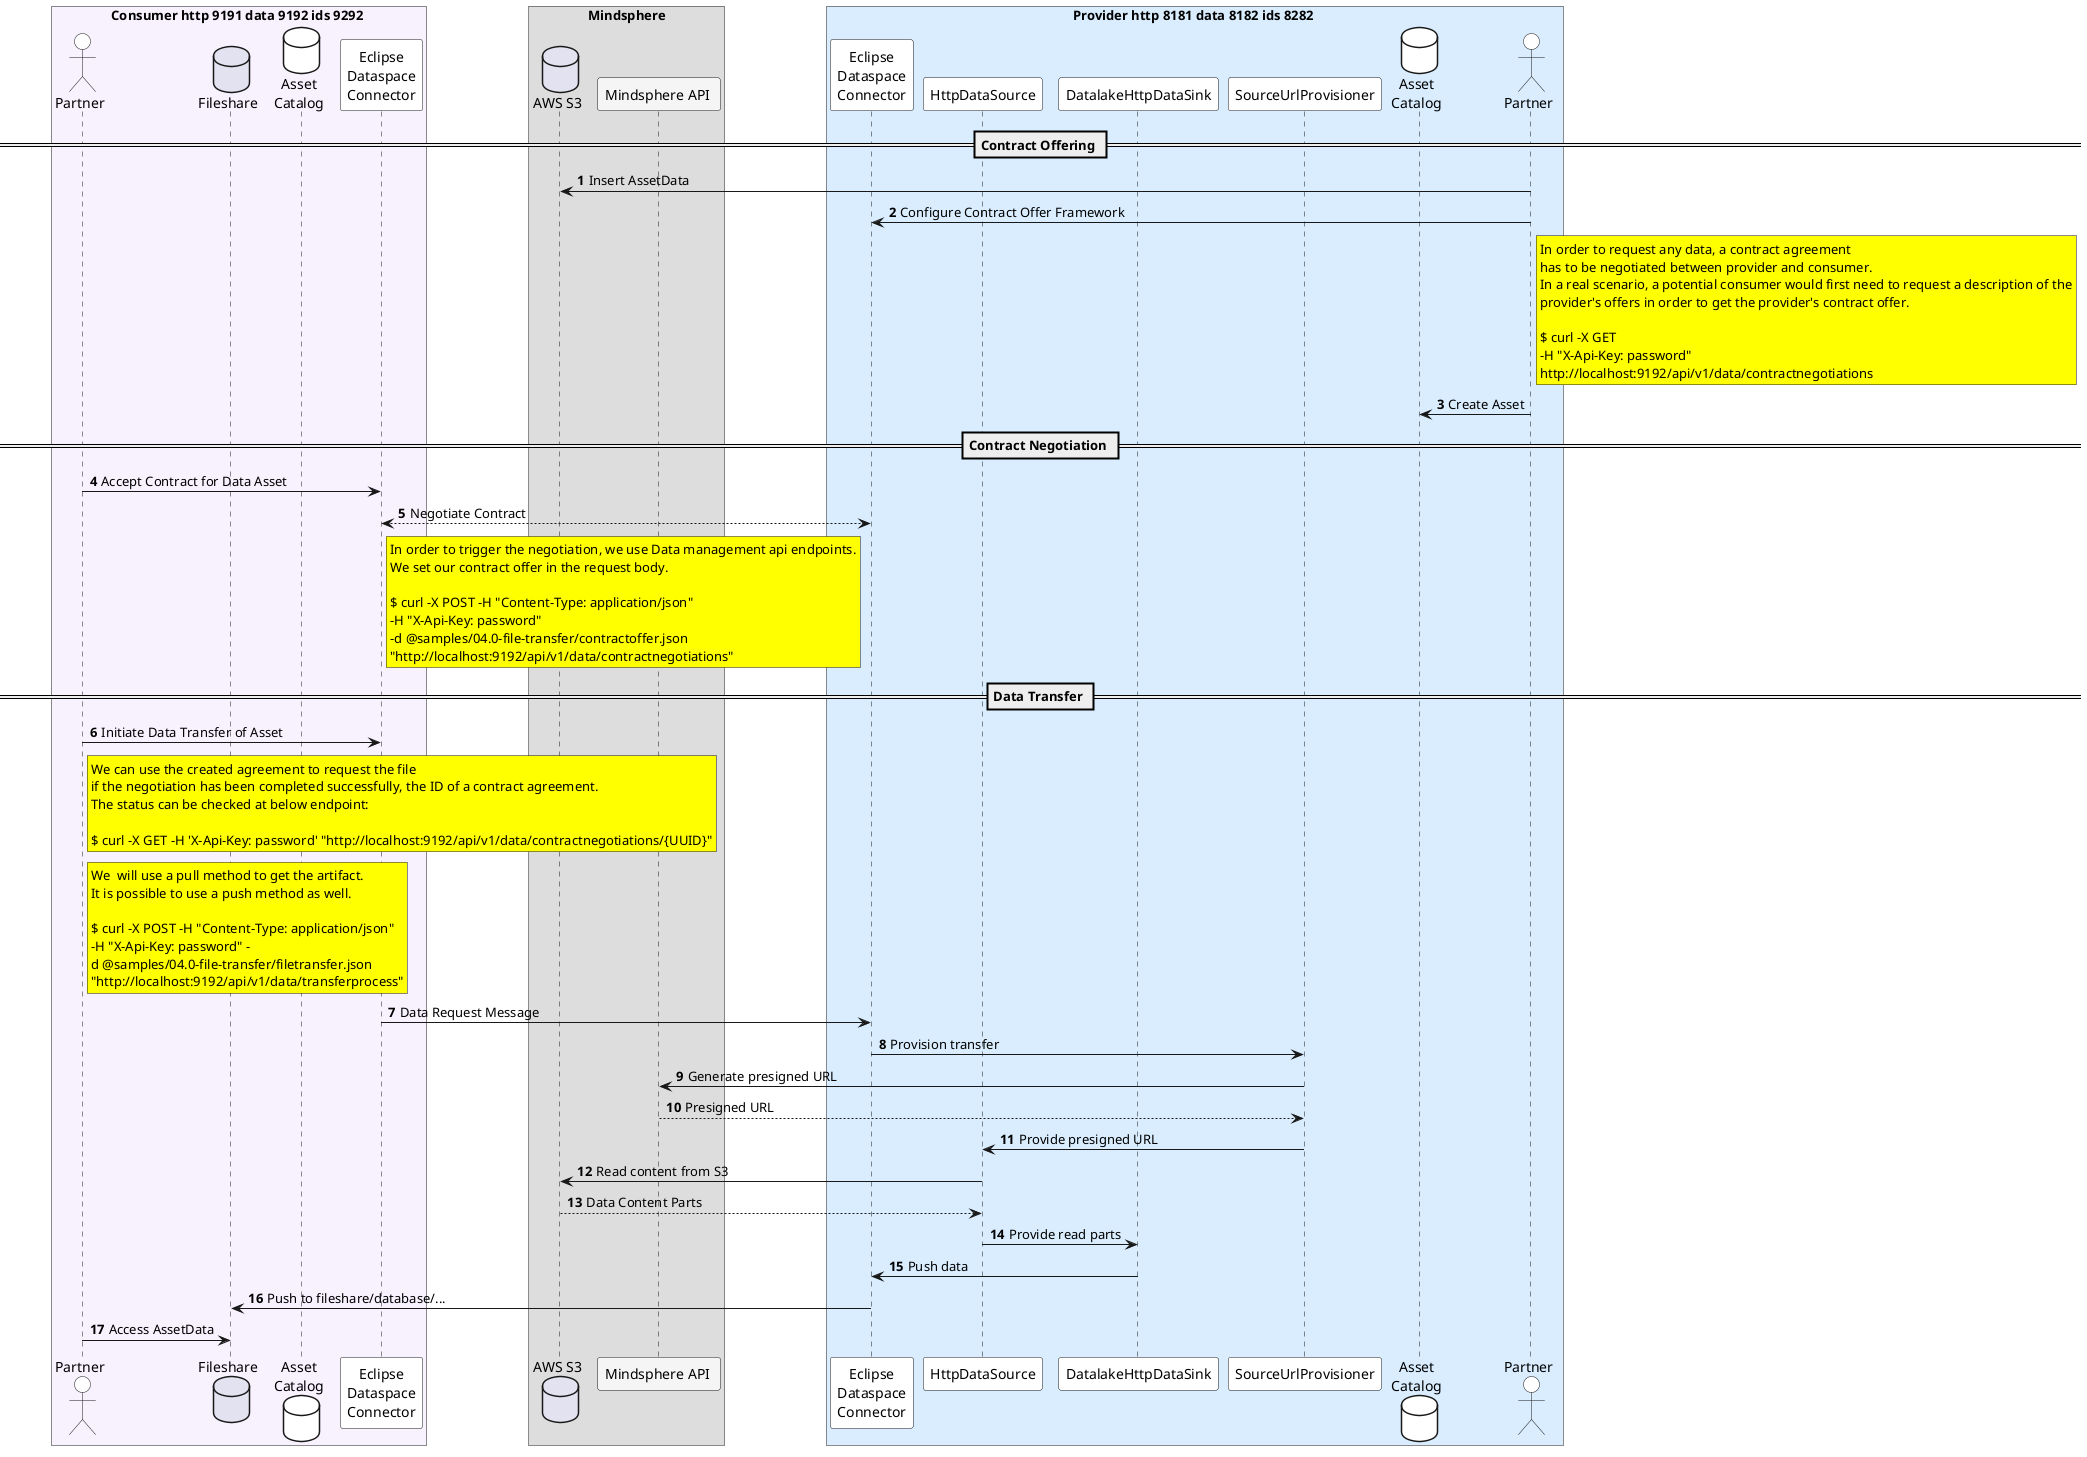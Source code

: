 @startuml

autonumber

skinparam BoxPadding 50

skinParam NoteBackgroundColor WhiteSmoke
skinParam NoteFontColor Black
skinParam ParticipantBackgroundColor WhiteSmoke
skinParam ActorBackgroundColor WhiteSmoke
skinParam AgentBackgroundColor White
skinParam AgentBorderColor SkyBlue
skinparam shadowing false

!define ConsumerColor f8f2ff
!define ProviderColor d9edff
!define WarningColor Business
!define LeadColor Technology

box Consumer http 9191 data 9192 ids 9292 #ConsumerColor
    actor Partner1 as "Partner" #white
    database FileShare1 as "Fileshare"
    database AssetCatalogConsumer as "Asset\nCatalog" #white
    participant ConnectorConsumer as "Eclipse\nDataspace\nConnector" #white
end box

box "Mindsphere"
    database FileShare2 as "AWS S3"
    participant MindsphereAPI as "Mindsphere API "
end box

box Provider http 8181 data 8182 ids 8282 #ProviderColor
    participant ConnectorProvider as "Eclipse\nDataspace\nConnector" #white
    participant HttpDataSource as "HttpDataSource" #white
    participant DatalakeHttpDataSink as "DatalakeHttpDataSink" #white
    participant SourceUrlProvisioner as "SourceUrlProvisioner" #white
    database AssetCatalogProvider as "Asset\nCatalog" #white
    actor Partner2 as "Partner" #white
end box

== Contract Offering ==

Partner2 -> FileShare2 : Insert AssetData
Partner2 -> ConnectorProvider : Configure Contract Offer Framework
rnote right Partner2 #yellow
In order to request any data, a contract agreement
has to be negotiated between provider and consumer.
In a real scenario, a potential consumer would first need to request a description of the
provider's offers in order to get the provider's contract offer.

$ curl -X GET
-H "X-Api-Key: password"
http://localhost:9192/api/v1/data/contractnegotiations
end note
Partner2 -> AssetCatalogProvider : Create Asset

== Contract Negotiation ==
Partner1 -> ConnectorConsumer : Accept Contract for Data Asset
ConnectorConsumer <--> ConnectorProvider : Negotiate Contract
rnote right ConnectorConsumer #yellow
In order to trigger the negotiation, we use Data management api endpoints.
We set our contract offer in the request body.

$ curl -X POST -H "Content-Type: application/json"
-H "X-Api-Key: password"
-d @samples/04.0-file-transfer/contractoffer.json
"http://localhost:9192/api/v1/data/contractnegotiations"
end note
== Data Transfer ==
Partner1 -> ConnectorConsumer : Initiate Data Transfer of Asset
rnote right Partner1 #yellow
We can use the created agreement to request the file
if the negotiation has been completed successfully, the ID of a contract agreement.
The status can be checked at below endpoint:

$ curl -X GET -H 'X-Api-Key: password' "http://localhost:9192/api/v1/data/contractnegotiations/{UUID}"
end note

rnote right Partner1 #yellow
We  will use a pull method to get the artifact.
It is possible to use a push method as well.

$ curl -X POST -H "Content-Type: application/json"
-H "X-Api-Key: password" -
d @samples/04.0-file-transfer/filetransfer.json
"http://localhost:9192/api/v1/data/transferprocess"
end note


ConnectorConsumer -> ConnectorProvider : Data Request Message
ConnectorProvider -> SourceUrlProvisioner : Provision transfer
SourceUrlProvisioner -> MindsphereAPI : Generate presigned URL
return Presigned URL
SourceUrlProvisioner -> HttpDataSource : Provide presigned URL
HttpDataSource -> FileShare2 : Read content from S3
return Data Content Parts
HttpDataSource -> DatalakeHttpDataSink : Provide read parts
DatalakeHttpDataSink -> ConnectorProvider : Push data
FileShare1  <- ConnectorProvider : Push to fileshare/database/...

Partner1 -> FileShare1 : Access AssetData


@enduml